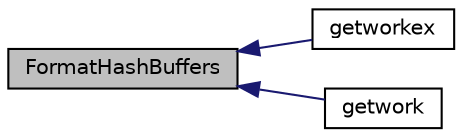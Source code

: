 digraph "FormatHashBuffers"
{
  edge [fontname="Helvetica",fontsize="10",labelfontname="Helvetica",labelfontsize="10"];
  node [fontname="Helvetica",fontsize="10",shape=record];
  rankdir="LR";
  Node957 [label="FormatHashBuffers",height=0.2,width=0.4,color="black", fillcolor="grey75", style="filled", fontcolor="black"];
  Node957 -> Node958 [dir="back",color="midnightblue",fontsize="10",style="solid",fontname="Helvetica"];
  Node958 [label="getworkex",height=0.2,width=0.4,color="black", fillcolor="white", style="filled",URL="$d4/ddd/rpcmining_8cpp.html#aa40f86dc468a3f2ef4a3bba99e20a069"];
  Node957 -> Node959 [dir="back",color="midnightblue",fontsize="10",style="solid",fontname="Helvetica"];
  Node959 [label="getwork",height=0.2,width=0.4,color="black", fillcolor="white", style="filled",URL="$d4/ddd/rpcmining_8cpp.html#a356be62c93d38267a7da9e1cb644d547"];
}

